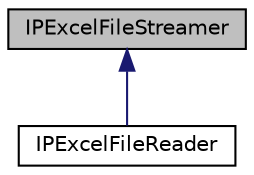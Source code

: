 digraph "IPExcelFileStreamer"
{
 // LATEX_PDF_SIZE
  edge [fontname="Helvetica",fontsize="10",labelfontname="Helvetica",labelfontsize="10"];
  node [fontname="Helvetica",fontsize="10",shape=record];
  Node1 [label="IPExcelFileStreamer",height=0.2,width=0.4,color="black", fillcolor="grey75", style="filled", fontcolor="black",tooltip="Абстрактный класс описывающий методы обработки EXCEL-файла индивидуального плана из системы Тандем...."];
  Node1 -> Node2 [dir="back",color="midnightblue",fontsize="10",style="solid",fontname="Helvetica"];
  Node2 [label="IPExcelFileReader",height=0.2,width=0.4,color="black", fillcolor="white", style="filled",URL="$class_app_1_1_core_1_1_systems_1_1_main_1_1_i_p_s_1_1_i_p_excel_file_reader.html",tooltip="Класс реализующий методы обработки EXCEL-файла индивидуального плана из системы Тандем для чтения...."];
}
